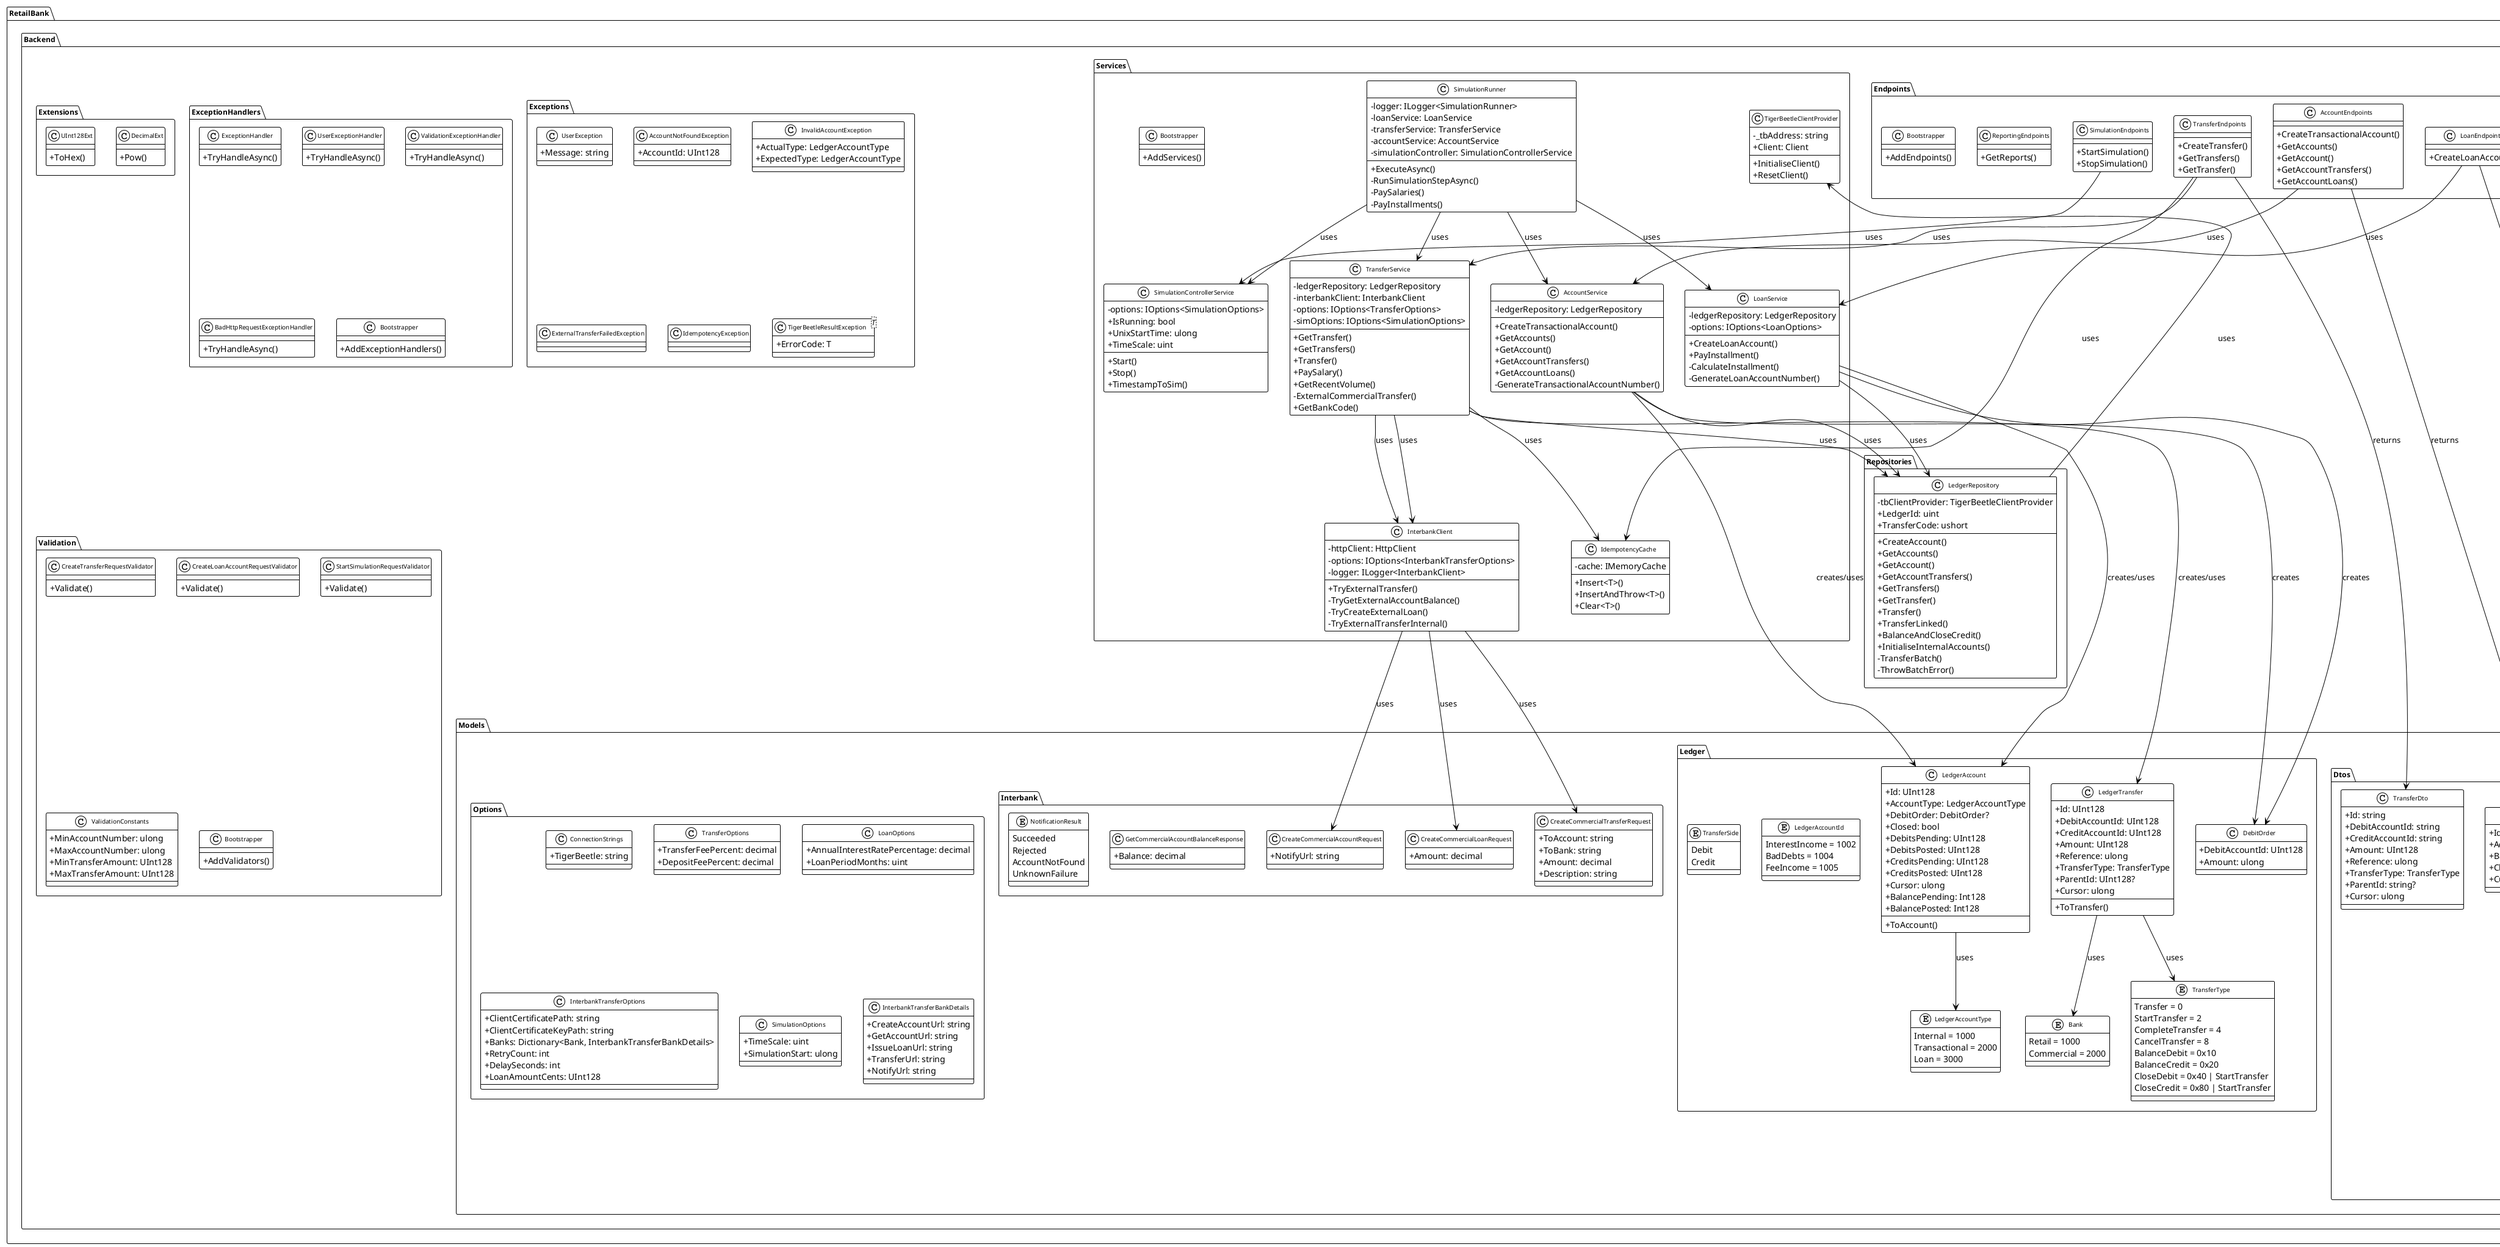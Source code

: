 @startuml RetailBank Backend Class Diagram

!theme plain
skinparam classAttributeIconSize 0
skinparam classFontSize 10
skinparam packageFontSize 12

package "RetailBank.Backend" {
    
    package "Program.cs" {
        class Program {
            +Main()
        }
    }
    
    package "Endpoints" {
        class AccountEndpoints {
            +CreateTransactionalAccount()
            +GetAccounts()
            +GetAccount()
            +GetAccountTransfers()
            +GetAccountLoans()
        }
        
        class TransferEndpoints {
            +CreateTransfer()
            +GetTransfers()
            +GetTransfer()
        }
        
        class LoanEndpoints {
            +CreateLoanAccount()
        }
        
        class SimulationEndpoints {
            +StartSimulation()
            +StopSimulation()
        }
        
        class ReportingEndpoints {
            +GetReports()
        }
        
        class Bootstrapper {
            +AddEndpoints()
        }
    }
    
    package "Services" {
        class AccountService {
            -ledgerRepository: LedgerRepository
            +CreateTransactionalAccount()
            +GetAccounts()
            +GetAccount()
            +GetAccountTransfers()
            +GetAccountLoans()
            -GenerateTransactionalAccountNumber()
        }
        
        class TransferService {
            -ledgerRepository: LedgerRepository
            -interbankClient: InterbankClient
            -options: IOptions<TransferOptions>
            -simOptions: IOptions<SimulationOptions>
            +GetTransfer()
            +GetTransfers()
            +Transfer()
            +PaySalary()
            +GetRecentVolume()
            -ExternalCommercialTransfer()
            +GetBankCode()
        }
        
        class LoanService {
            -ledgerRepository: LedgerRepository
            -options: IOptions<LoanOptions>
            +CreateLoanAccount()
            +PayInstallment()
            -CalculateInstallment()
            -GenerateLoanAccountNumber()
        }
        
        class InterbankClient {
            -httpClient: HttpClient
            -options: IOptions<InterbankTransferOptions>
            -logger: ILogger<InterbankClient>
            +TryExternalTransfer()
            -TryGetExternalAccountBalance()
            -TryCreateExternalLoan()
            -TryExternalTransferInternal()
        }
        
        class TigerBeetleClientProvider {
            -_tbAddress: string
            +Client: Client
            +InitialiseClient()
            +ResetClient()
        }
        
        class IdempotencyCache {
            -cache: IMemoryCache
            +Insert<T>()
            +InsertAndThrow<T>()
            +Clear<T>()
        }
        
        class SimulationControllerService {
            -options: IOptions<SimulationOptions>
            +IsRunning: bool
            +UnixStartTime: ulong
            +TimeScale: uint
            +Start()
            +Stop()
            +TimestampToSim()
        }
        
        class SimulationRunner {
            -logger: ILogger<SimulationRunner>
            -loanService: LoanService
            -transferService: TransferService
            -accountService: AccountService
            -simulationController: SimulationControllerService
            +ExecuteAsync()
            -RunSimulationStepAsync()
            -PaySalaries()
            -PayInstallments()
        }
        
        class Bootstrapper {
            +AddServices()
        }
    }
    
    package "Repositories" {
        class LedgerRepository {
            -tbClientProvider: TigerBeetleClientProvider
            +LedgerId: uint
            +TransferCode: ushort
            +CreateAccount()
            +GetAccounts()
            +GetAccount()
            +GetAccountTransfers()
            +GetTransfers()
            +GetTransfer()
            +Transfer()
            +TransferLinked()
            +BalanceAndCloseCredit()
            +InitialiseInternalAccounts()
            -TransferBatch()
            -ThrowBatchError()
        }
    }
    
    package "Models" {
        package "Ledger" {
            class LedgerAccount {
                +Id: UInt128
                +AccountType: LedgerAccountType
                +DebitOrder: DebitOrder?
                +Closed: bool
                +DebitsPending: UInt128
                +DebitsPosted: UInt128
                +CreditsPending: UInt128
                +CreditsPosted: UInt128
                +Cursor: ulong
                +BalancePending: Int128
                +BalancePosted: Int128
                +ToAccount()
            }
            
            class LedgerTransfer {
                +Id: UInt128
                +DebitAccountId: UInt128
                +CreditAccountId: UInt128
                +Amount: UInt128
                +Reference: ulong
                +TransferType: TransferType
                +ParentId: UInt128?
                +Cursor: ulong
                +ToTransfer()
            }
            
            class DebitOrder {
                +DebitAccountId: UInt128
                +Amount: ulong
            }
            
            enum LedgerAccountType {
                Internal = 1000
                Transactional = 2000
                Loan = 3000
            }
            
            enum LedgerAccountId {
                InterestIncome = 1002
                BadDebts = 1004
                FeeIncome = 1005
            }
            
            enum Bank {
                Retail = 1000
                Commercial = 2000
            }
            
            enum TransferType {
                Transfer = 0
                StartTransfer = 2
                CompleteTransfer = 4
                CancelTransfer = 8
                BalanceDebit = 0x10
                BalanceCredit = 0x20
                CloseDebit = 0x40 | StartTransfer
                CloseCredit = 0x80 | StartTransfer
            }
            
            enum TransferSide {
                Debit
                Credit
            }
        }
        
        package "Dtos" {
            class AccountDto {
                +Id: string
                +AccountType: LedgerAccountType
                +Balance: BalanceDto
                +Closed: bool
                +Cursor: ulong
            }
            
            class TransferDto {
                +Id: string
                +DebitAccountId: string
                +CreditAccountId: string
                +Amount: UInt128
                +Reference: ulong
                +TransferType: TransferType
                +ParentId: string?
                +Cursor: ulong
            }
            
            class BalanceDto {
                +Pending: Int128
                +Posted: Int128
            }
            
            class CreateTransactionAccountRequest {
                +SalaryCents: ulong
            }
            
            class CreateTransactionalAccountResponse {
                +AccountId: string
            }
            
            class CreateTransferRequest {
                +From: string
                +To: string
                +AmountCents: UInt128
                +Reference: ulong
            }
            
            class CreateTransferResponse {
                +TransferId: string
            }
            
            class CreateLoanAccountRequest {
                +DebtorAccountId: string
                +LoanAmountCents: ulong
            }
            
            class CreateLoanAccountResponse {
                +AccountId: string
            }
            
            class CursorPagination<T> {
                +Items: IEnumerable<T>
                +Next: string?
            }
        }
        
        package "Interbank" {
            class CreateCommercialAccountRequest {
                +NotifyUrl: string
            }
            
            class CreateCommercialLoanRequest {
                +Amount: decimal
            }
            
            class CreateCommercialTransferRequest {
                +ToAccount: string
                +ToBank: string
                +Amount: decimal
                +Description: string
            }
            
            class GetCommercialAccountBalanceResponse {
                +Balance: decimal
            }
            
            enum NotificationResult {
                Succeeded
                Rejected
                AccountNotFound
                UnknownFailure
            }
        }
        
        package "Options" {
            class ConnectionStrings {
                +TigerBeetle: string
            }
            
            class TransferOptions {
                +TransferFeePercent: decimal
                +DepositFeePercent: decimal
            }
            
            class LoanOptions {
                +AnnualInterestRatePercentage: decimal
                +LoanPeriodMonths: uint
            }
            
            class InterbankTransferOptions {
                +ClientCertificatePath: string
                +ClientCertificateKeyPath: string
                +Banks: Dictionary<Bank, InterbankTransferBankDetails>
                +RetryCount: int
                +DelaySeconds: int
                +LoanAmountCents: UInt128
            }
            
            class SimulationOptions {
                +TimeScale: uint
                +SimulationStart: ulong
            }
            
            class InterbankTransferBankDetails {
                +CreateAccountUrl: string
                +GetAccountUrl: string
                +IssueLoanUrl: string
                +TransferUrl: string
                +NotifyUrl: string
            }
        }
    }
    
    package "Exceptions" {
        class UserException {
            +Message: string
        }
        
        class AccountNotFoundException {
            +AccountId: UInt128
        }
        
        class InvalidAccountException {
            +ActualType: LedgerAccountType
            +ExpectedType: LedgerAccountType
        }
        
        class ExternalTransferFailedException {
        }
        
        class IdempotencyException {
        }
        
        class TigerBeetleResultException<T> {
            +ErrorCode: T
        }
    }
    
    package "ExceptionHandlers" {
        class ExceptionHandler {
            +TryHandleAsync()
        }
        
        class UserExceptionHandler {
            +TryHandleAsync()
        }
        
        class ValidationExceptionHandler {
            +TryHandleAsync()
        }
        
        class BadHttpRequestExceptionHandler {
            +TryHandleAsync()
        }
        
        class Bootstrapper {
            +AddExceptionHandlers()
        }
    }
    
    package "Validation" {
        class CreateTransferRequestValidator {
            +Validate()
        }
        
        class CreateLoanAccountRequestValidator {
            +Validate()
        }
        
        class StartSimulationRequestValidator {
            +Validate()
        }
        
        class ValidationConstants {
            +MinAccountNumber: ulong
            +MaxAccountNumber: ulong
            +MinTransferAmount: UInt128
            +MaxTransferAmount: UInt128
        }
        
        class Bootstrapper {
            +AddValidators()
        }
    }
    
    package "Extensions" {
        class DecimalExt {
            +Pow()
        }
        
        class UInt128Ext {
            +ToHex()
        }
    }
}

' Relationships
AccountEndpoints --> AccountService : uses
TransferEndpoints --> TransferService : uses
LoanEndpoints --> LoanService : uses
SimulationEndpoints --> SimulationControllerService : uses

AccountService --> LedgerRepository : uses
TransferService --> LedgerRepository : uses
TransferService --> InterbankClient : uses
LoanService --> LedgerRepository : uses
SimulationRunner --> AccountService : uses
SimulationRunner --> TransferService : uses
SimulationRunner --> LoanService : uses
SimulationRunner --> SimulationControllerService : uses

LedgerRepository --> TigerBeetleClientProvider : uses

AccountService --> LedgerAccount : creates/uses
TransferService --> LedgerTransfer : creates/uses
LoanService --> LedgerAccount : creates/uses

AccountEndpoints --> AccountDto : returns
TransferEndpoints --> TransferDto : returns
LoanEndpoints --> CreateLoanAccountResponse : returns

TransferService --> InterbankClient : uses
InterbankClient --> CreateCommercialAccountRequest : uses
InterbankClient --> CreateCommercialLoanRequest : uses
InterbankClient --> CreateCommercialTransferRequest : uses

AccountService --> DebitOrder : creates
LoanService --> DebitOrder : creates

LedgerAccount --> LedgerAccountType : uses
LedgerTransfer --> TransferType : uses
LedgerTransfer --> Bank : uses

TransferService --> IdempotencyCache : uses
TransferEndpoints --> IdempotencyCache : uses

@enduml

